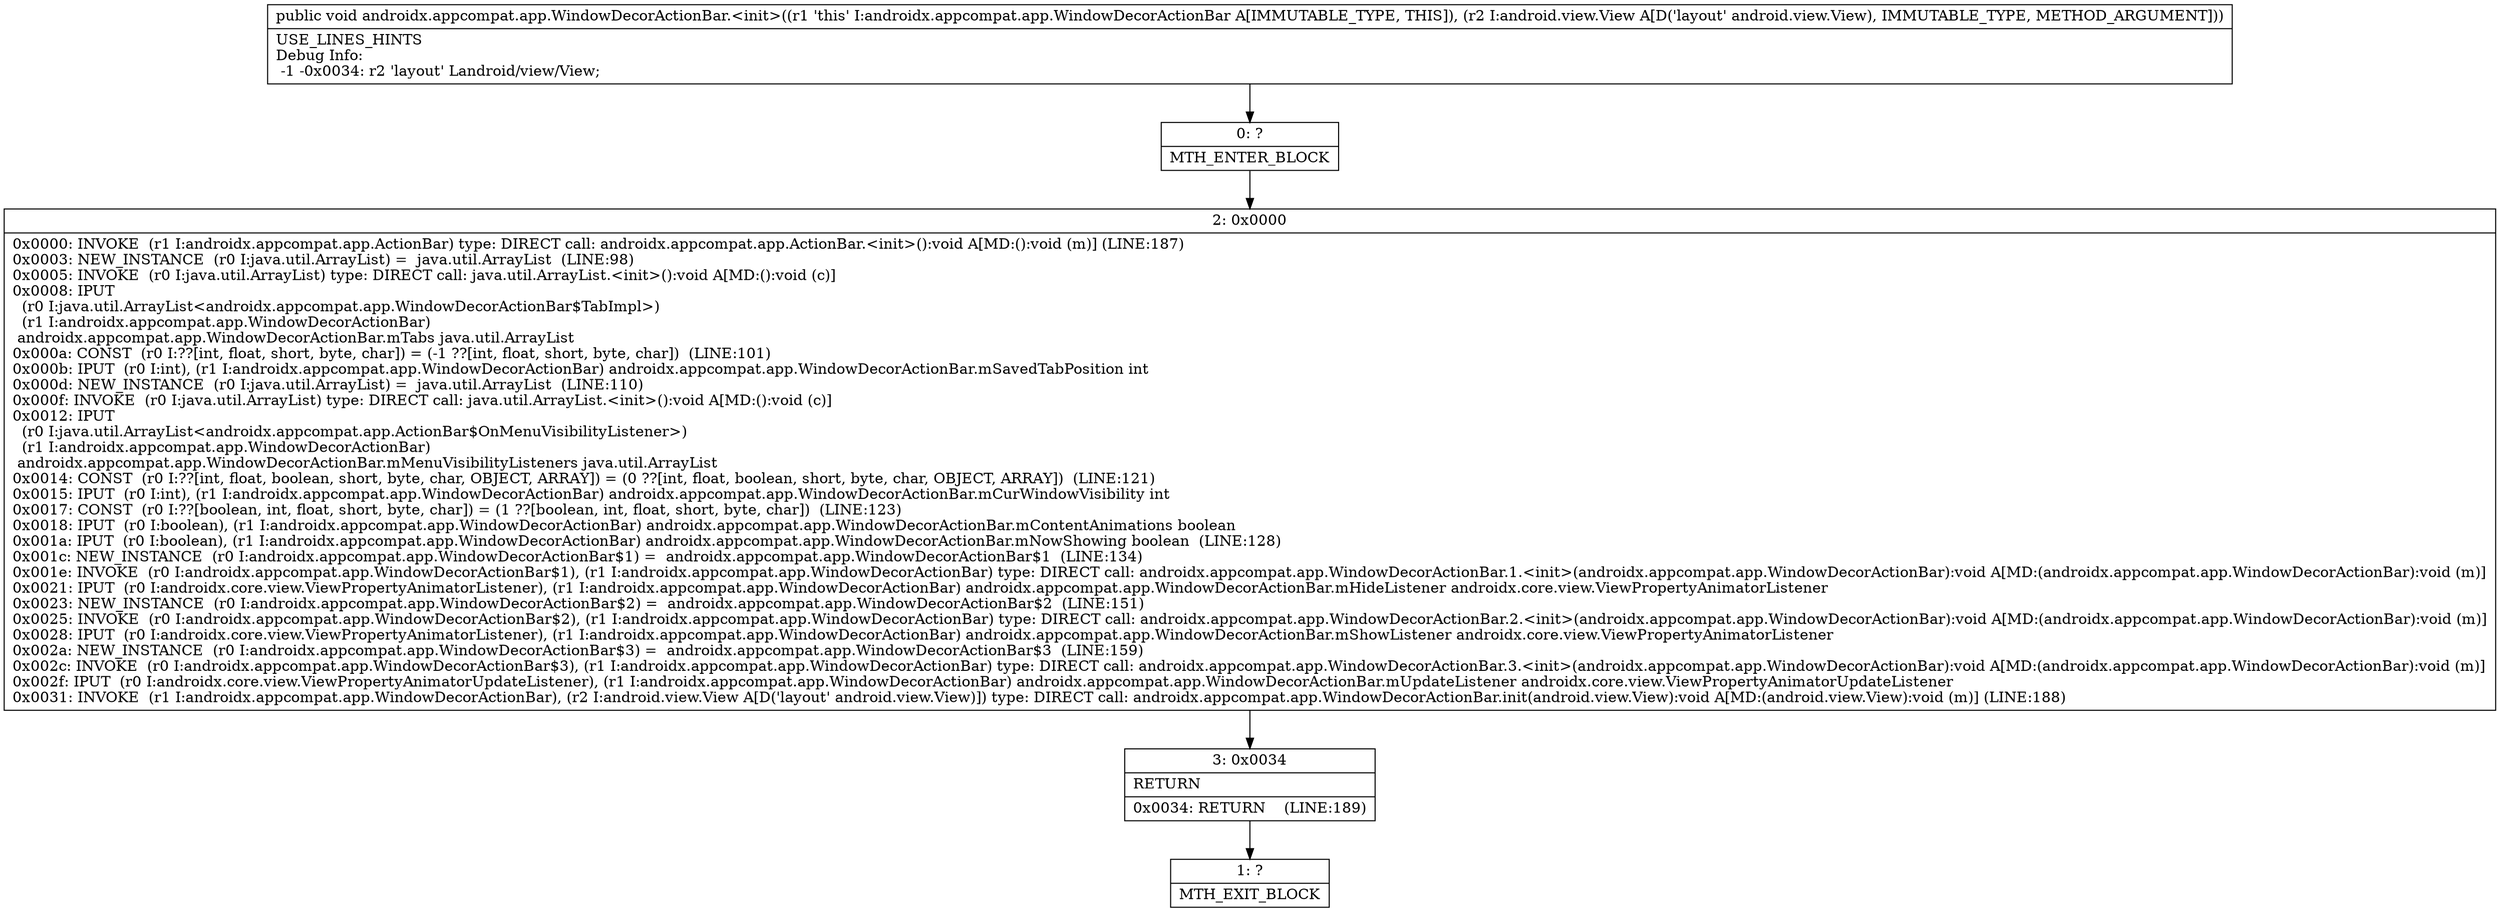 digraph "CFG forandroidx.appcompat.app.WindowDecorActionBar.\<init\>(Landroid\/view\/View;)V" {
Node_0 [shape=record,label="{0\:\ ?|MTH_ENTER_BLOCK\l}"];
Node_2 [shape=record,label="{2\:\ 0x0000|0x0000: INVOKE  (r1 I:androidx.appcompat.app.ActionBar) type: DIRECT call: androidx.appcompat.app.ActionBar.\<init\>():void A[MD:():void (m)] (LINE:187)\l0x0003: NEW_INSTANCE  (r0 I:java.util.ArrayList) =  java.util.ArrayList  (LINE:98)\l0x0005: INVOKE  (r0 I:java.util.ArrayList) type: DIRECT call: java.util.ArrayList.\<init\>():void A[MD:():void (c)]\l0x0008: IPUT  \l  (r0 I:java.util.ArrayList\<androidx.appcompat.app.WindowDecorActionBar$TabImpl\>)\l  (r1 I:androidx.appcompat.app.WindowDecorActionBar)\l androidx.appcompat.app.WindowDecorActionBar.mTabs java.util.ArrayList \l0x000a: CONST  (r0 I:??[int, float, short, byte, char]) = (\-1 ??[int, float, short, byte, char])  (LINE:101)\l0x000b: IPUT  (r0 I:int), (r1 I:androidx.appcompat.app.WindowDecorActionBar) androidx.appcompat.app.WindowDecorActionBar.mSavedTabPosition int \l0x000d: NEW_INSTANCE  (r0 I:java.util.ArrayList) =  java.util.ArrayList  (LINE:110)\l0x000f: INVOKE  (r0 I:java.util.ArrayList) type: DIRECT call: java.util.ArrayList.\<init\>():void A[MD:():void (c)]\l0x0012: IPUT  \l  (r0 I:java.util.ArrayList\<androidx.appcompat.app.ActionBar$OnMenuVisibilityListener\>)\l  (r1 I:androidx.appcompat.app.WindowDecorActionBar)\l androidx.appcompat.app.WindowDecorActionBar.mMenuVisibilityListeners java.util.ArrayList \l0x0014: CONST  (r0 I:??[int, float, boolean, short, byte, char, OBJECT, ARRAY]) = (0 ??[int, float, boolean, short, byte, char, OBJECT, ARRAY])  (LINE:121)\l0x0015: IPUT  (r0 I:int), (r1 I:androidx.appcompat.app.WindowDecorActionBar) androidx.appcompat.app.WindowDecorActionBar.mCurWindowVisibility int \l0x0017: CONST  (r0 I:??[boolean, int, float, short, byte, char]) = (1 ??[boolean, int, float, short, byte, char])  (LINE:123)\l0x0018: IPUT  (r0 I:boolean), (r1 I:androidx.appcompat.app.WindowDecorActionBar) androidx.appcompat.app.WindowDecorActionBar.mContentAnimations boolean \l0x001a: IPUT  (r0 I:boolean), (r1 I:androidx.appcompat.app.WindowDecorActionBar) androidx.appcompat.app.WindowDecorActionBar.mNowShowing boolean  (LINE:128)\l0x001c: NEW_INSTANCE  (r0 I:androidx.appcompat.app.WindowDecorActionBar$1) =  androidx.appcompat.app.WindowDecorActionBar$1  (LINE:134)\l0x001e: INVOKE  (r0 I:androidx.appcompat.app.WindowDecorActionBar$1), (r1 I:androidx.appcompat.app.WindowDecorActionBar) type: DIRECT call: androidx.appcompat.app.WindowDecorActionBar.1.\<init\>(androidx.appcompat.app.WindowDecorActionBar):void A[MD:(androidx.appcompat.app.WindowDecorActionBar):void (m)]\l0x0021: IPUT  (r0 I:androidx.core.view.ViewPropertyAnimatorListener), (r1 I:androidx.appcompat.app.WindowDecorActionBar) androidx.appcompat.app.WindowDecorActionBar.mHideListener androidx.core.view.ViewPropertyAnimatorListener \l0x0023: NEW_INSTANCE  (r0 I:androidx.appcompat.app.WindowDecorActionBar$2) =  androidx.appcompat.app.WindowDecorActionBar$2  (LINE:151)\l0x0025: INVOKE  (r0 I:androidx.appcompat.app.WindowDecorActionBar$2), (r1 I:androidx.appcompat.app.WindowDecorActionBar) type: DIRECT call: androidx.appcompat.app.WindowDecorActionBar.2.\<init\>(androidx.appcompat.app.WindowDecorActionBar):void A[MD:(androidx.appcompat.app.WindowDecorActionBar):void (m)]\l0x0028: IPUT  (r0 I:androidx.core.view.ViewPropertyAnimatorListener), (r1 I:androidx.appcompat.app.WindowDecorActionBar) androidx.appcompat.app.WindowDecorActionBar.mShowListener androidx.core.view.ViewPropertyAnimatorListener \l0x002a: NEW_INSTANCE  (r0 I:androidx.appcompat.app.WindowDecorActionBar$3) =  androidx.appcompat.app.WindowDecorActionBar$3  (LINE:159)\l0x002c: INVOKE  (r0 I:androidx.appcompat.app.WindowDecorActionBar$3), (r1 I:androidx.appcompat.app.WindowDecorActionBar) type: DIRECT call: androidx.appcompat.app.WindowDecorActionBar.3.\<init\>(androidx.appcompat.app.WindowDecorActionBar):void A[MD:(androidx.appcompat.app.WindowDecorActionBar):void (m)]\l0x002f: IPUT  (r0 I:androidx.core.view.ViewPropertyAnimatorUpdateListener), (r1 I:androidx.appcompat.app.WindowDecorActionBar) androidx.appcompat.app.WindowDecorActionBar.mUpdateListener androidx.core.view.ViewPropertyAnimatorUpdateListener \l0x0031: INVOKE  (r1 I:androidx.appcompat.app.WindowDecorActionBar), (r2 I:android.view.View A[D('layout' android.view.View)]) type: DIRECT call: androidx.appcompat.app.WindowDecorActionBar.init(android.view.View):void A[MD:(android.view.View):void (m)] (LINE:188)\l}"];
Node_3 [shape=record,label="{3\:\ 0x0034|RETURN\l|0x0034: RETURN    (LINE:189)\l}"];
Node_1 [shape=record,label="{1\:\ ?|MTH_EXIT_BLOCK\l}"];
MethodNode[shape=record,label="{public void androidx.appcompat.app.WindowDecorActionBar.\<init\>((r1 'this' I:androidx.appcompat.app.WindowDecorActionBar A[IMMUTABLE_TYPE, THIS]), (r2 I:android.view.View A[D('layout' android.view.View), IMMUTABLE_TYPE, METHOD_ARGUMENT]))  | USE_LINES_HINTS\lDebug Info:\l  \-1 \-0x0034: r2 'layout' Landroid\/view\/View;\l}"];
MethodNode -> Node_0;Node_0 -> Node_2;
Node_2 -> Node_3;
Node_3 -> Node_1;
}

